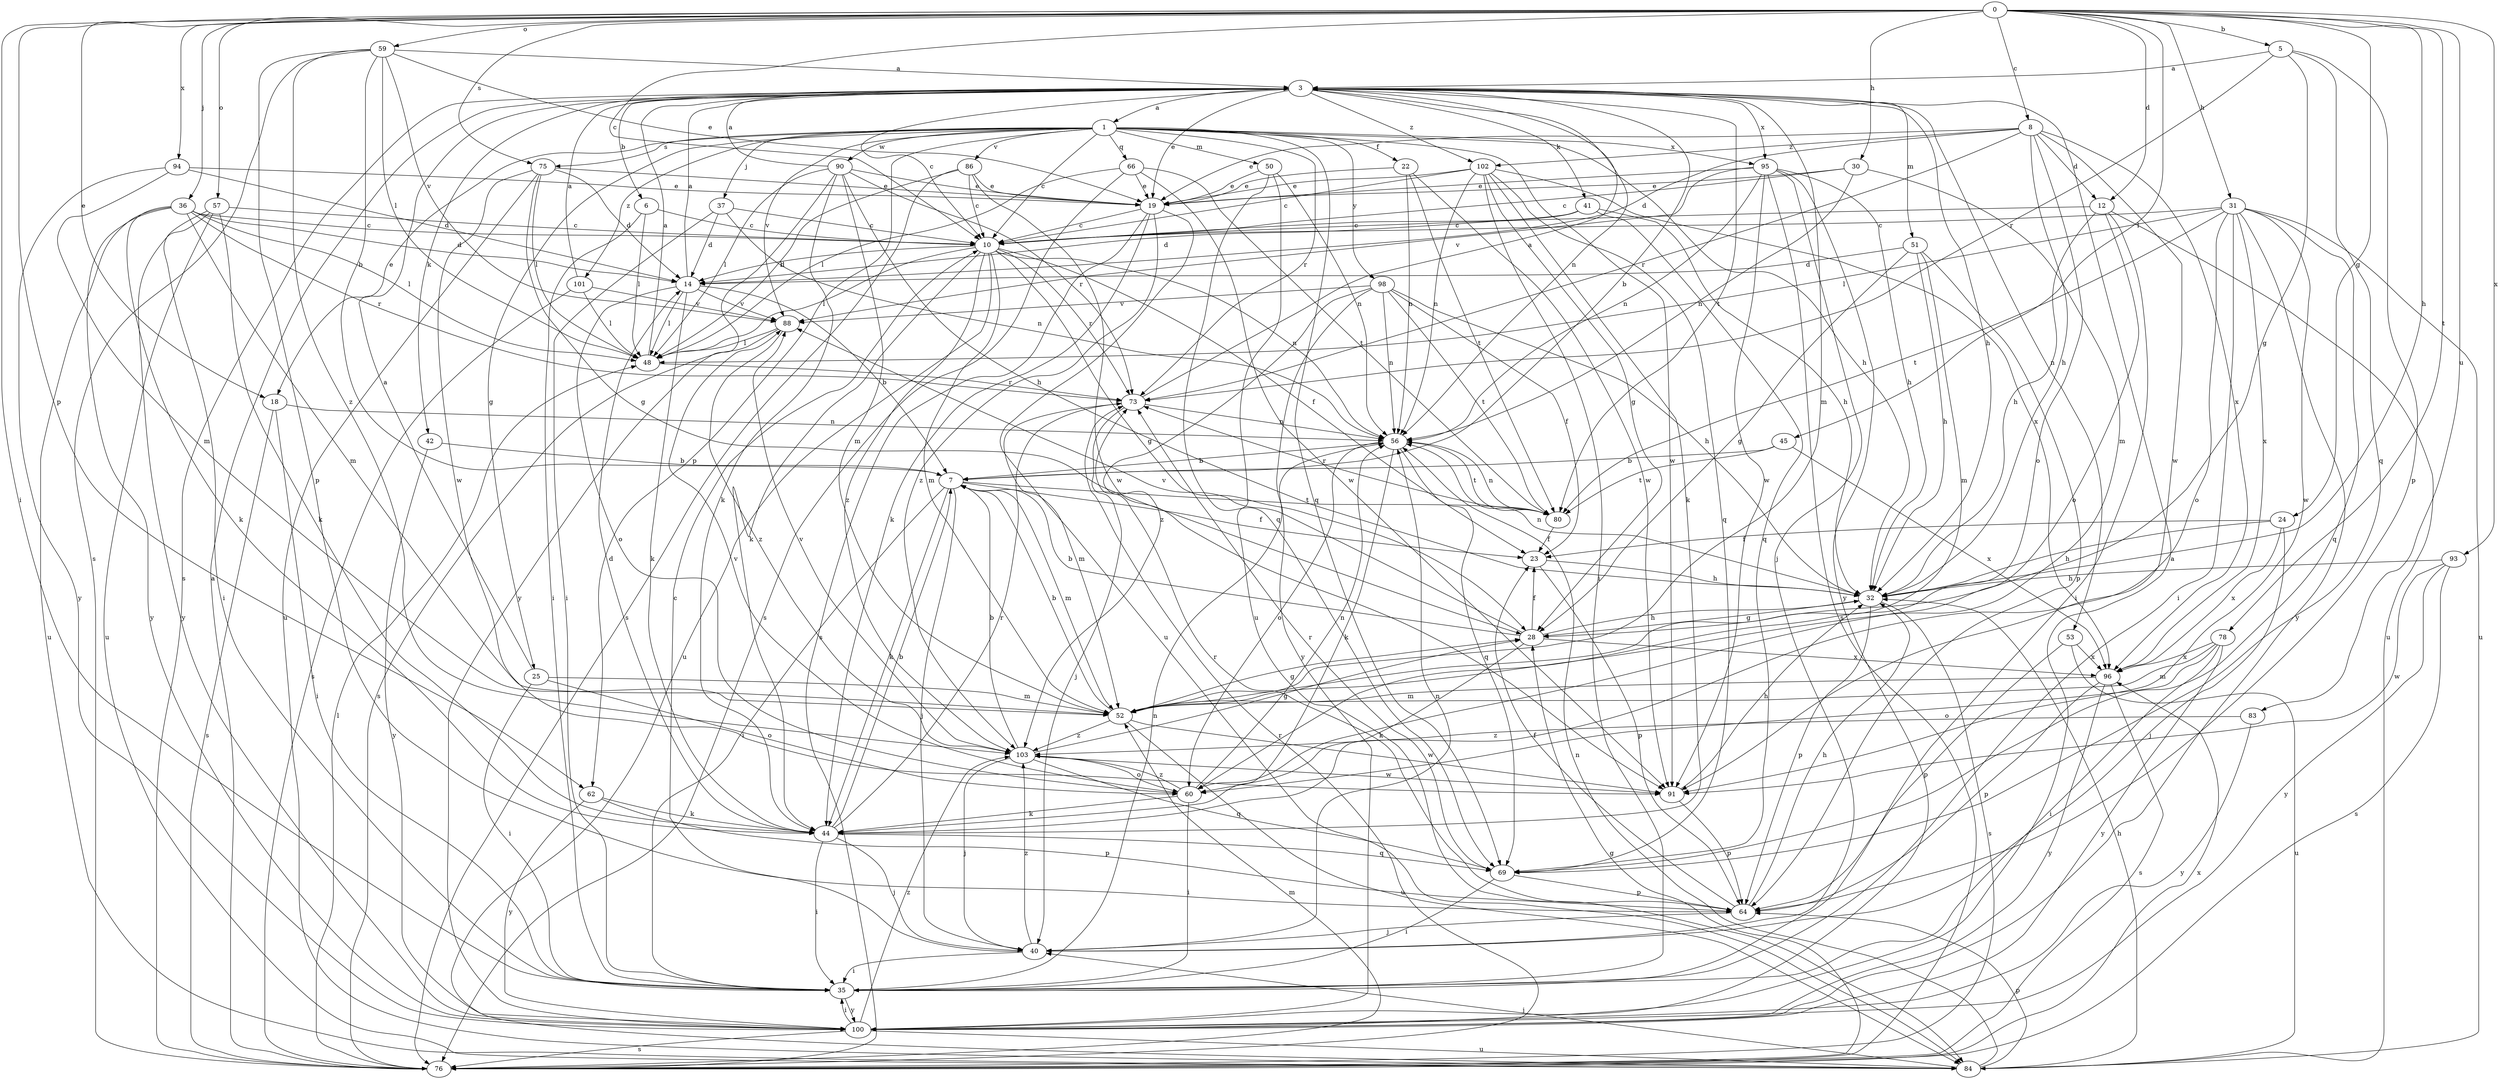strict digraph  {
0;
1;
3;
5;
6;
7;
8;
10;
12;
14;
18;
19;
22;
23;
24;
25;
28;
30;
31;
32;
35;
36;
37;
40;
41;
42;
44;
45;
48;
50;
51;
52;
53;
56;
57;
59;
60;
62;
64;
66;
69;
73;
75;
76;
78;
80;
83;
84;
86;
88;
90;
91;
93;
94;
95;
96;
98;
100;
101;
102;
103;
0 -> 5  [label=b];
0 -> 8  [label=c];
0 -> 10  [label=c];
0 -> 12  [label=d];
0 -> 18  [label=e];
0 -> 24  [label=g];
0 -> 30  [label=h];
0 -> 31  [label=h];
0 -> 32  [label=h];
0 -> 35  [label=i];
0 -> 36  [label=j];
0 -> 45  [label=l];
0 -> 57  [label=o];
0 -> 59  [label=o];
0 -> 62  [label=p];
0 -> 75  [label=s];
0 -> 78  [label=t];
0 -> 83  [label=u];
0 -> 93  [label=x];
0 -> 94  [label=x];
1 -> 10  [label=c];
1 -> 18  [label=e];
1 -> 22  [label=f];
1 -> 25  [label=g];
1 -> 32  [label=h];
1 -> 37  [label=j];
1 -> 50  [label=m];
1 -> 62  [label=p];
1 -> 66  [label=q];
1 -> 69  [label=q];
1 -> 73  [label=r];
1 -> 75  [label=s];
1 -> 86  [label=v];
1 -> 88  [label=v];
1 -> 90  [label=w];
1 -> 91  [label=w];
1 -> 95  [label=x];
1 -> 98  [label=y];
1 -> 101  [label=z];
3 -> 1  [label=a];
3 -> 6  [label=b];
3 -> 7  [label=b];
3 -> 10  [label=c];
3 -> 19  [label=e];
3 -> 32  [label=h];
3 -> 41  [label=k];
3 -> 42  [label=k];
3 -> 51  [label=m];
3 -> 52  [label=m];
3 -> 53  [label=n];
3 -> 56  [label=n];
3 -> 76  [label=s];
3 -> 80  [label=t];
3 -> 95  [label=x];
3 -> 102  [label=z];
5 -> 3  [label=a];
5 -> 28  [label=g];
5 -> 64  [label=p];
5 -> 69  [label=q];
5 -> 73  [label=r];
6 -> 10  [label=c];
6 -> 35  [label=i];
6 -> 48  [label=l];
7 -> 23  [label=f];
7 -> 35  [label=i];
7 -> 40  [label=j];
7 -> 44  [label=k];
7 -> 52  [label=m];
7 -> 80  [label=t];
8 -> 12  [label=d];
8 -> 14  [label=d];
8 -> 19  [label=e];
8 -> 32  [label=h];
8 -> 60  [label=o];
8 -> 73  [label=r];
8 -> 91  [label=w];
8 -> 96  [label=x];
8 -> 102  [label=z];
10 -> 14  [label=d];
10 -> 23  [label=f];
10 -> 28  [label=g];
10 -> 44  [label=k];
10 -> 48  [label=l];
10 -> 52  [label=m];
10 -> 56  [label=n];
10 -> 73  [label=r];
10 -> 84  [label=u];
10 -> 103  [label=z];
12 -> 10  [label=c];
12 -> 32  [label=h];
12 -> 35  [label=i];
12 -> 60  [label=o];
12 -> 84  [label=u];
14 -> 3  [label=a];
14 -> 7  [label=b];
14 -> 44  [label=k];
14 -> 48  [label=l];
14 -> 60  [label=o];
14 -> 88  [label=v];
18 -> 35  [label=i];
18 -> 56  [label=n];
18 -> 76  [label=s];
19 -> 10  [label=c];
19 -> 44  [label=k];
19 -> 76  [label=s];
19 -> 84  [label=u];
19 -> 103  [label=z];
22 -> 19  [label=e];
22 -> 56  [label=n];
22 -> 80  [label=t];
22 -> 91  [label=w];
23 -> 32  [label=h];
23 -> 64  [label=p];
24 -> 23  [label=f];
24 -> 32  [label=h];
24 -> 40  [label=j];
24 -> 96  [label=x];
25 -> 3  [label=a];
25 -> 35  [label=i];
25 -> 52  [label=m];
25 -> 60  [label=o];
28 -> 7  [label=b];
28 -> 23  [label=f];
28 -> 32  [label=h];
28 -> 44  [label=k];
28 -> 88  [label=v];
28 -> 96  [label=x];
30 -> 10  [label=c];
30 -> 19  [label=e];
30 -> 52  [label=m];
30 -> 56  [label=n];
31 -> 10  [label=c];
31 -> 35  [label=i];
31 -> 48  [label=l];
31 -> 60  [label=o];
31 -> 69  [label=q];
31 -> 80  [label=t];
31 -> 84  [label=u];
31 -> 91  [label=w];
31 -> 96  [label=x];
31 -> 100  [label=y];
32 -> 28  [label=g];
32 -> 56  [label=n];
32 -> 64  [label=p];
32 -> 76  [label=s];
35 -> 56  [label=n];
35 -> 100  [label=y];
36 -> 10  [label=c];
36 -> 14  [label=d];
36 -> 44  [label=k];
36 -> 48  [label=l];
36 -> 52  [label=m];
36 -> 73  [label=r];
36 -> 84  [label=u];
36 -> 100  [label=y];
37 -> 10  [label=c];
37 -> 14  [label=d];
37 -> 35  [label=i];
37 -> 56  [label=n];
40 -> 10  [label=c];
40 -> 35  [label=i];
40 -> 56  [label=n];
40 -> 103  [label=z];
41 -> 10  [label=c];
41 -> 14  [label=d];
41 -> 32  [label=h];
41 -> 69  [label=q];
42 -> 7  [label=b];
42 -> 100  [label=y];
44 -> 7  [label=b];
44 -> 14  [label=d];
44 -> 35  [label=i];
44 -> 40  [label=j];
44 -> 69  [label=q];
44 -> 73  [label=r];
45 -> 7  [label=b];
45 -> 80  [label=t];
45 -> 96  [label=x];
48 -> 3  [label=a];
48 -> 73  [label=r];
50 -> 19  [label=e];
50 -> 56  [label=n];
50 -> 69  [label=q];
50 -> 84  [label=u];
51 -> 14  [label=d];
51 -> 28  [label=g];
51 -> 32  [label=h];
51 -> 52  [label=m];
51 -> 64  [label=p];
52 -> 7  [label=b];
52 -> 28  [label=g];
52 -> 84  [label=u];
52 -> 91  [label=w];
52 -> 103  [label=z];
53 -> 64  [label=p];
53 -> 84  [label=u];
53 -> 96  [label=x];
56 -> 7  [label=b];
56 -> 44  [label=k];
56 -> 60  [label=o];
56 -> 69  [label=q];
56 -> 80  [label=t];
57 -> 10  [label=c];
57 -> 35  [label=i];
57 -> 44  [label=k];
57 -> 84  [label=u];
57 -> 100  [label=y];
59 -> 3  [label=a];
59 -> 7  [label=b];
59 -> 19  [label=e];
59 -> 48  [label=l];
59 -> 64  [label=p];
59 -> 76  [label=s];
59 -> 88  [label=v];
59 -> 103  [label=z];
60 -> 35  [label=i];
60 -> 44  [label=k];
60 -> 56  [label=n];
60 -> 88  [label=v];
60 -> 103  [label=z];
62 -> 44  [label=k];
62 -> 64  [label=p];
62 -> 100  [label=y];
64 -> 23  [label=f];
64 -> 32  [label=h];
64 -> 40  [label=j];
64 -> 73  [label=r];
66 -> 19  [label=e];
66 -> 48  [label=l];
66 -> 76  [label=s];
66 -> 80  [label=t];
66 -> 91  [label=w];
69 -> 35  [label=i];
69 -> 64  [label=p];
69 -> 73  [label=r];
73 -> 3  [label=a];
73 -> 40  [label=j];
73 -> 52  [label=m];
73 -> 56  [label=n];
75 -> 14  [label=d];
75 -> 19  [label=e];
75 -> 28  [label=g];
75 -> 48  [label=l];
75 -> 84  [label=u];
75 -> 91  [label=w];
76 -> 3  [label=a];
76 -> 28  [label=g];
76 -> 48  [label=l];
76 -> 52  [label=m];
76 -> 73  [label=r];
76 -> 96  [label=x];
78 -> 35  [label=i];
78 -> 52  [label=m];
78 -> 60  [label=o];
78 -> 96  [label=x];
78 -> 100  [label=y];
80 -> 23  [label=f];
80 -> 56  [label=n];
80 -> 73  [label=r];
83 -> 100  [label=y];
83 -> 103  [label=z];
84 -> 32  [label=h];
84 -> 40  [label=j];
84 -> 56  [label=n];
84 -> 64  [label=p];
86 -> 10  [label=c];
86 -> 19  [label=e];
86 -> 48  [label=l];
86 -> 76  [label=s];
86 -> 91  [label=w];
88 -> 48  [label=l];
88 -> 76  [label=s];
88 -> 103  [label=z];
90 -> 3  [label=a];
90 -> 19  [label=e];
90 -> 32  [label=h];
90 -> 44  [label=k];
90 -> 48  [label=l];
90 -> 52  [label=m];
90 -> 73  [label=r];
90 -> 100  [label=y];
91 -> 32  [label=h];
91 -> 64  [label=p];
93 -> 32  [label=h];
93 -> 76  [label=s];
93 -> 91  [label=w];
93 -> 100  [label=y];
94 -> 14  [label=d];
94 -> 19  [label=e];
94 -> 52  [label=m];
94 -> 100  [label=y];
95 -> 19  [label=e];
95 -> 32  [label=h];
95 -> 40  [label=j];
95 -> 56  [label=n];
95 -> 76  [label=s];
95 -> 88  [label=v];
95 -> 91  [label=w];
95 -> 100  [label=y];
96 -> 52  [label=m];
96 -> 64  [label=p];
96 -> 76  [label=s];
96 -> 100  [label=y];
98 -> 23  [label=f];
98 -> 32  [label=h];
98 -> 56  [label=n];
98 -> 80  [label=t];
98 -> 88  [label=v];
98 -> 100  [label=y];
98 -> 103  [label=z];
100 -> 3  [label=a];
100 -> 35  [label=i];
100 -> 76  [label=s];
100 -> 84  [label=u];
100 -> 103  [label=z];
101 -> 3  [label=a];
101 -> 48  [label=l];
101 -> 76  [label=s];
101 -> 88  [label=v];
102 -> 10  [label=c];
102 -> 19  [label=e];
102 -> 28  [label=g];
102 -> 35  [label=i];
102 -> 44  [label=k];
102 -> 56  [label=n];
102 -> 69  [label=q];
102 -> 96  [label=x];
103 -> 7  [label=b];
103 -> 28  [label=g];
103 -> 40  [label=j];
103 -> 60  [label=o];
103 -> 69  [label=q];
103 -> 88  [label=v];
103 -> 91  [label=w];
}
